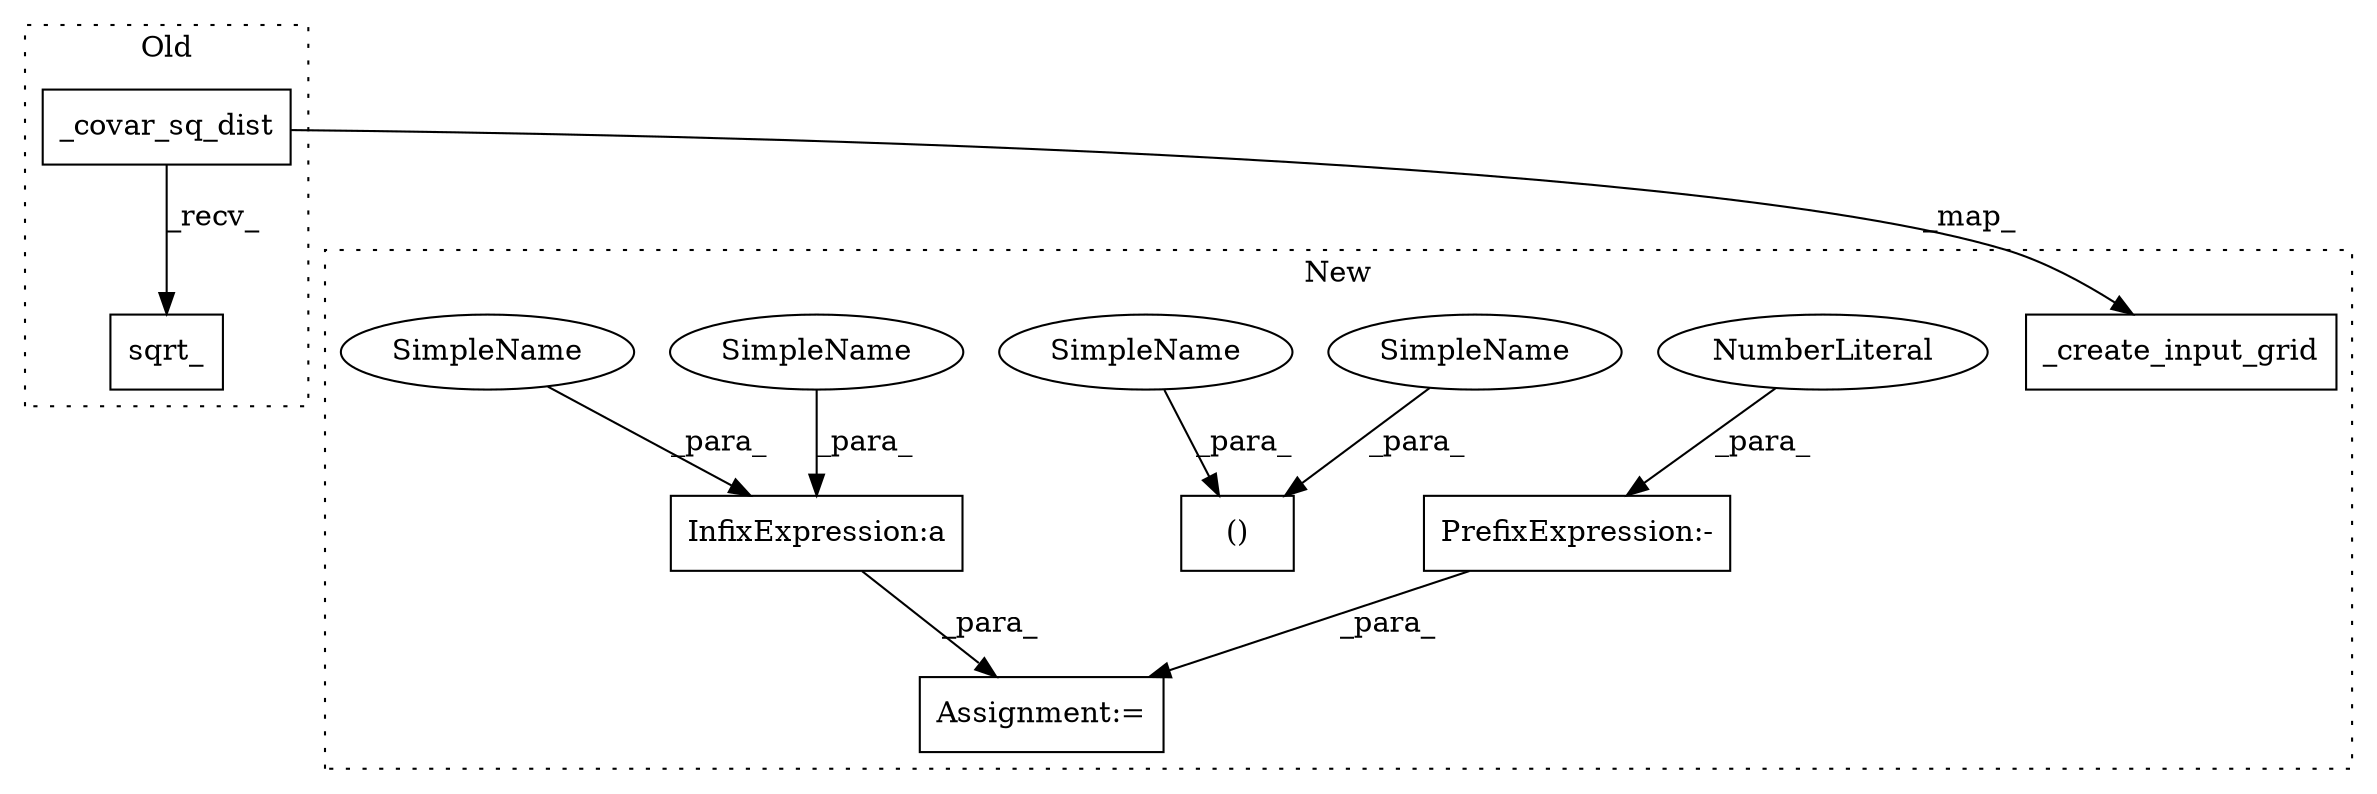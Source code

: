 digraph G {
subgraph cluster0 {
1 [label="sqrt_" a="32" s="1619" l="7" shape="box"];
4 [label="_covar_sq_dist" a="32" s="1588,1617" l="15,1" shape="box"];
label = "Old";
style="dotted";
}
subgraph cluster1 {
2 [label="()" a="106" s="1583" l="19" shape="box"];
3 [label="_create_input_grid" a="32" s="1609,1642" l="19,1" shape="box"];
5 [label="InfixExpression:a" a="27" s="1669" l="3" shape="box"];
6 [label="Assignment:=" a="7" s="1653" l="1" shape="box"];
7 [label="PrefixExpression:-" a="38" s="1685" l="1" shape="box"];
8 [label="NumberLiteral" a="34" s="1686" l="1" shape="ellipse"];
9 [label="SimpleName" a="42" s="1583" l="3" shape="ellipse"];
10 [label="SimpleName" a="42" s="1666" l="3" shape="ellipse"];
11 [label="SimpleName" a="42" s="1672" l="3" shape="ellipse"];
12 [label="SimpleName" a="42" s="1599" l="3" shape="ellipse"];
label = "New";
style="dotted";
}
4 -> 1 [label="_recv_"];
4 -> 3 [label="_map_"];
5 -> 6 [label="_para_"];
7 -> 6 [label="_para_"];
8 -> 7 [label="_para_"];
9 -> 2 [label="_para_"];
10 -> 5 [label="_para_"];
11 -> 5 [label="_para_"];
12 -> 2 [label="_para_"];
}